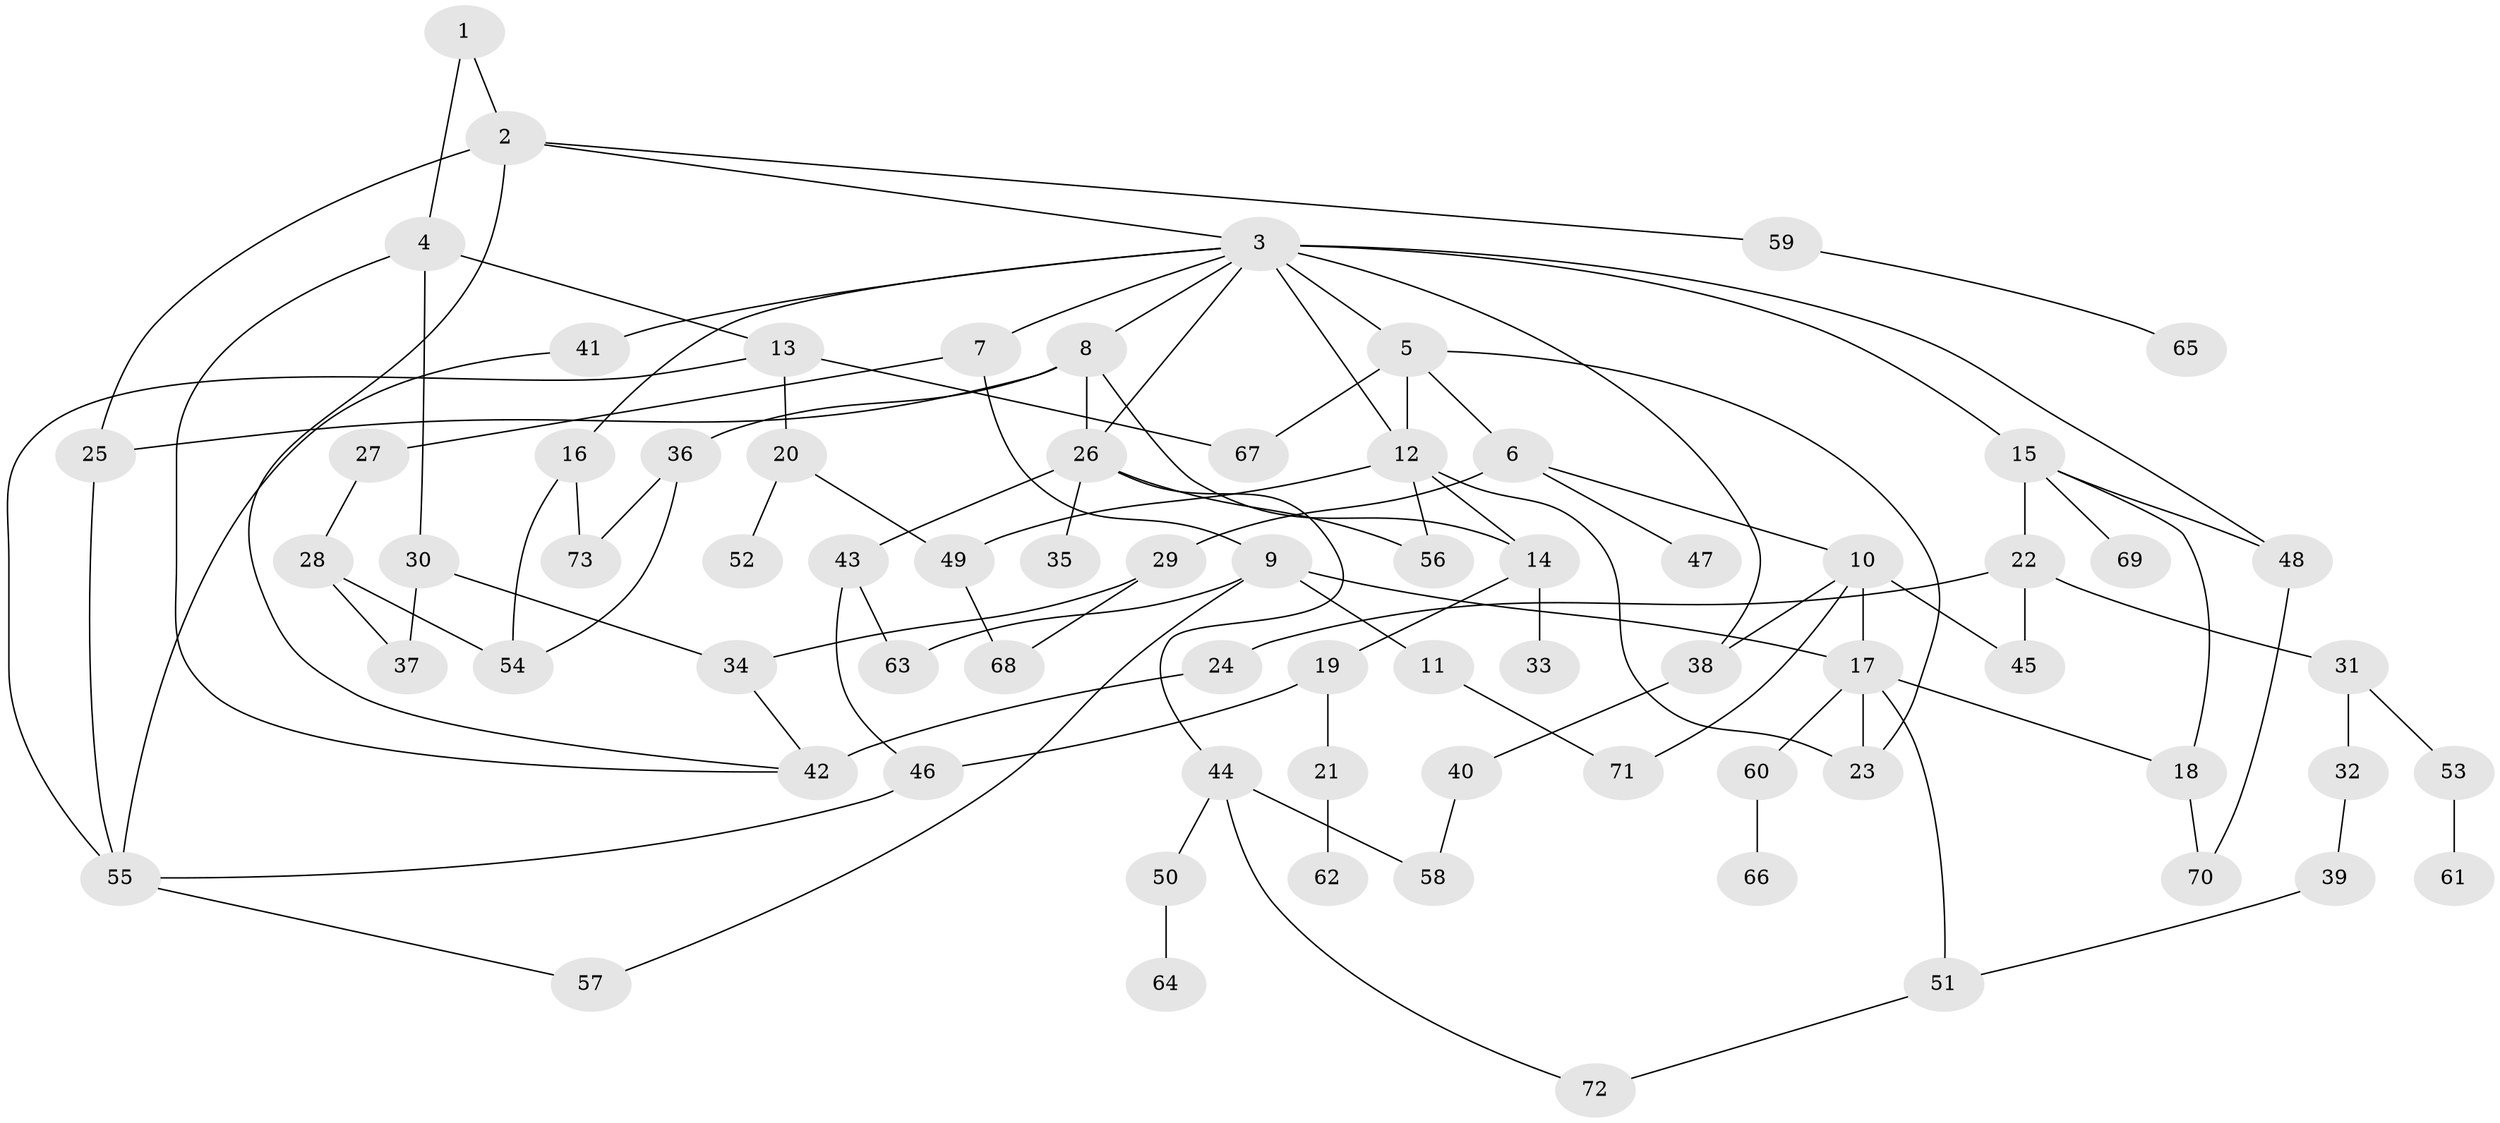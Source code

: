 // original degree distribution, {3: 0.23448275862068965, 5: 0.041379310344827586, 12: 0.006896551724137931, 6: 0.020689655172413793, 4: 0.08275862068965517, 7: 0.020689655172413793, 2: 0.3103448275862069, 1: 0.2827586206896552}
// Generated by graph-tools (version 1.1) at 2025/48/03/04/25 22:48:50]
// undirected, 73 vertices, 106 edges
graph export_dot {
  node [color=gray90,style=filled];
  1;
  2;
  3;
  4;
  5;
  6;
  7;
  8;
  9;
  10;
  11;
  12;
  13;
  14;
  15;
  16;
  17;
  18;
  19;
  20;
  21;
  22;
  23;
  24;
  25;
  26;
  27;
  28;
  29;
  30;
  31;
  32;
  33;
  34;
  35;
  36;
  37;
  38;
  39;
  40;
  41;
  42;
  43;
  44;
  45;
  46;
  47;
  48;
  49;
  50;
  51;
  52;
  53;
  54;
  55;
  56;
  57;
  58;
  59;
  60;
  61;
  62;
  63;
  64;
  65;
  66;
  67;
  68;
  69;
  70;
  71;
  72;
  73;
  1 -- 2 [weight=1.0];
  1 -- 4 [weight=1.0];
  2 -- 3 [weight=1.0];
  2 -- 25 [weight=1.0];
  2 -- 42 [weight=1.0];
  2 -- 59 [weight=1.0];
  3 -- 5 [weight=2.0];
  3 -- 7 [weight=1.0];
  3 -- 8 [weight=1.0];
  3 -- 12 [weight=1.0];
  3 -- 15 [weight=1.0];
  3 -- 16 [weight=1.0];
  3 -- 26 [weight=1.0];
  3 -- 38 [weight=1.0];
  3 -- 41 [weight=1.0];
  3 -- 48 [weight=1.0];
  4 -- 13 [weight=2.0];
  4 -- 30 [weight=1.0];
  4 -- 42 [weight=1.0];
  5 -- 6 [weight=2.0];
  5 -- 12 [weight=1.0];
  5 -- 23 [weight=1.0];
  5 -- 67 [weight=1.0];
  6 -- 10 [weight=1.0];
  6 -- 29 [weight=1.0];
  6 -- 47 [weight=1.0];
  7 -- 9 [weight=1.0];
  7 -- 27 [weight=1.0];
  8 -- 14 [weight=1.0];
  8 -- 25 [weight=1.0];
  8 -- 26 [weight=1.0];
  8 -- 36 [weight=2.0];
  9 -- 11 [weight=1.0];
  9 -- 17 [weight=1.0];
  9 -- 57 [weight=1.0];
  9 -- 63 [weight=1.0];
  10 -- 17 [weight=1.0];
  10 -- 38 [weight=1.0];
  10 -- 45 [weight=1.0];
  10 -- 71 [weight=1.0];
  11 -- 71 [weight=1.0];
  12 -- 14 [weight=1.0];
  12 -- 23 [weight=1.0];
  12 -- 49 [weight=1.0];
  12 -- 56 [weight=1.0];
  13 -- 20 [weight=1.0];
  13 -- 55 [weight=1.0];
  13 -- 67 [weight=2.0];
  14 -- 19 [weight=1.0];
  14 -- 33 [weight=1.0];
  15 -- 18 [weight=1.0];
  15 -- 22 [weight=2.0];
  15 -- 48 [weight=1.0];
  15 -- 69 [weight=1.0];
  16 -- 54 [weight=1.0];
  16 -- 73 [weight=1.0];
  17 -- 18 [weight=1.0];
  17 -- 23 [weight=1.0];
  17 -- 51 [weight=1.0];
  17 -- 60 [weight=1.0];
  18 -- 70 [weight=1.0];
  19 -- 21 [weight=2.0];
  19 -- 46 [weight=1.0];
  20 -- 49 [weight=1.0];
  20 -- 52 [weight=1.0];
  21 -- 62 [weight=1.0];
  22 -- 24 [weight=1.0];
  22 -- 31 [weight=1.0];
  22 -- 45 [weight=1.0];
  24 -- 42 [weight=4.0];
  25 -- 55 [weight=1.0];
  26 -- 35 [weight=1.0];
  26 -- 43 [weight=1.0];
  26 -- 44 [weight=1.0];
  26 -- 56 [weight=1.0];
  27 -- 28 [weight=1.0];
  28 -- 37 [weight=1.0];
  28 -- 54 [weight=1.0];
  29 -- 34 [weight=1.0];
  29 -- 68 [weight=1.0];
  30 -- 34 [weight=1.0];
  30 -- 37 [weight=2.0];
  31 -- 32 [weight=1.0];
  31 -- 53 [weight=1.0];
  32 -- 39 [weight=1.0];
  34 -- 42 [weight=1.0];
  36 -- 54 [weight=1.0];
  36 -- 73 [weight=1.0];
  38 -- 40 [weight=1.0];
  39 -- 51 [weight=1.0];
  40 -- 58 [weight=1.0];
  41 -- 55 [weight=1.0];
  43 -- 46 [weight=1.0];
  43 -- 63 [weight=1.0];
  44 -- 50 [weight=1.0];
  44 -- 58 [weight=2.0];
  44 -- 72 [weight=1.0];
  46 -- 55 [weight=1.0];
  48 -- 70 [weight=1.0];
  49 -- 68 [weight=1.0];
  50 -- 64 [weight=1.0];
  51 -- 72 [weight=1.0];
  53 -- 61 [weight=1.0];
  55 -- 57 [weight=1.0];
  59 -- 65 [weight=1.0];
  60 -- 66 [weight=1.0];
}
